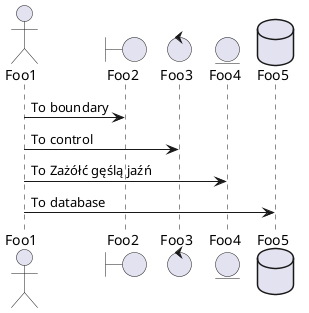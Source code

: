 @startuml

	actor Foo1
	boundary Foo2
	control Foo3
	entity Foo4
	database Foo5
	Foo1 -> Foo2 : To boundary
	Foo1 -> Foo3 : To control
	Foo1 -> Foo4 : To Zażółć gęślą jaźń
	Foo1 -> Foo5 : To database

@enduml
		
